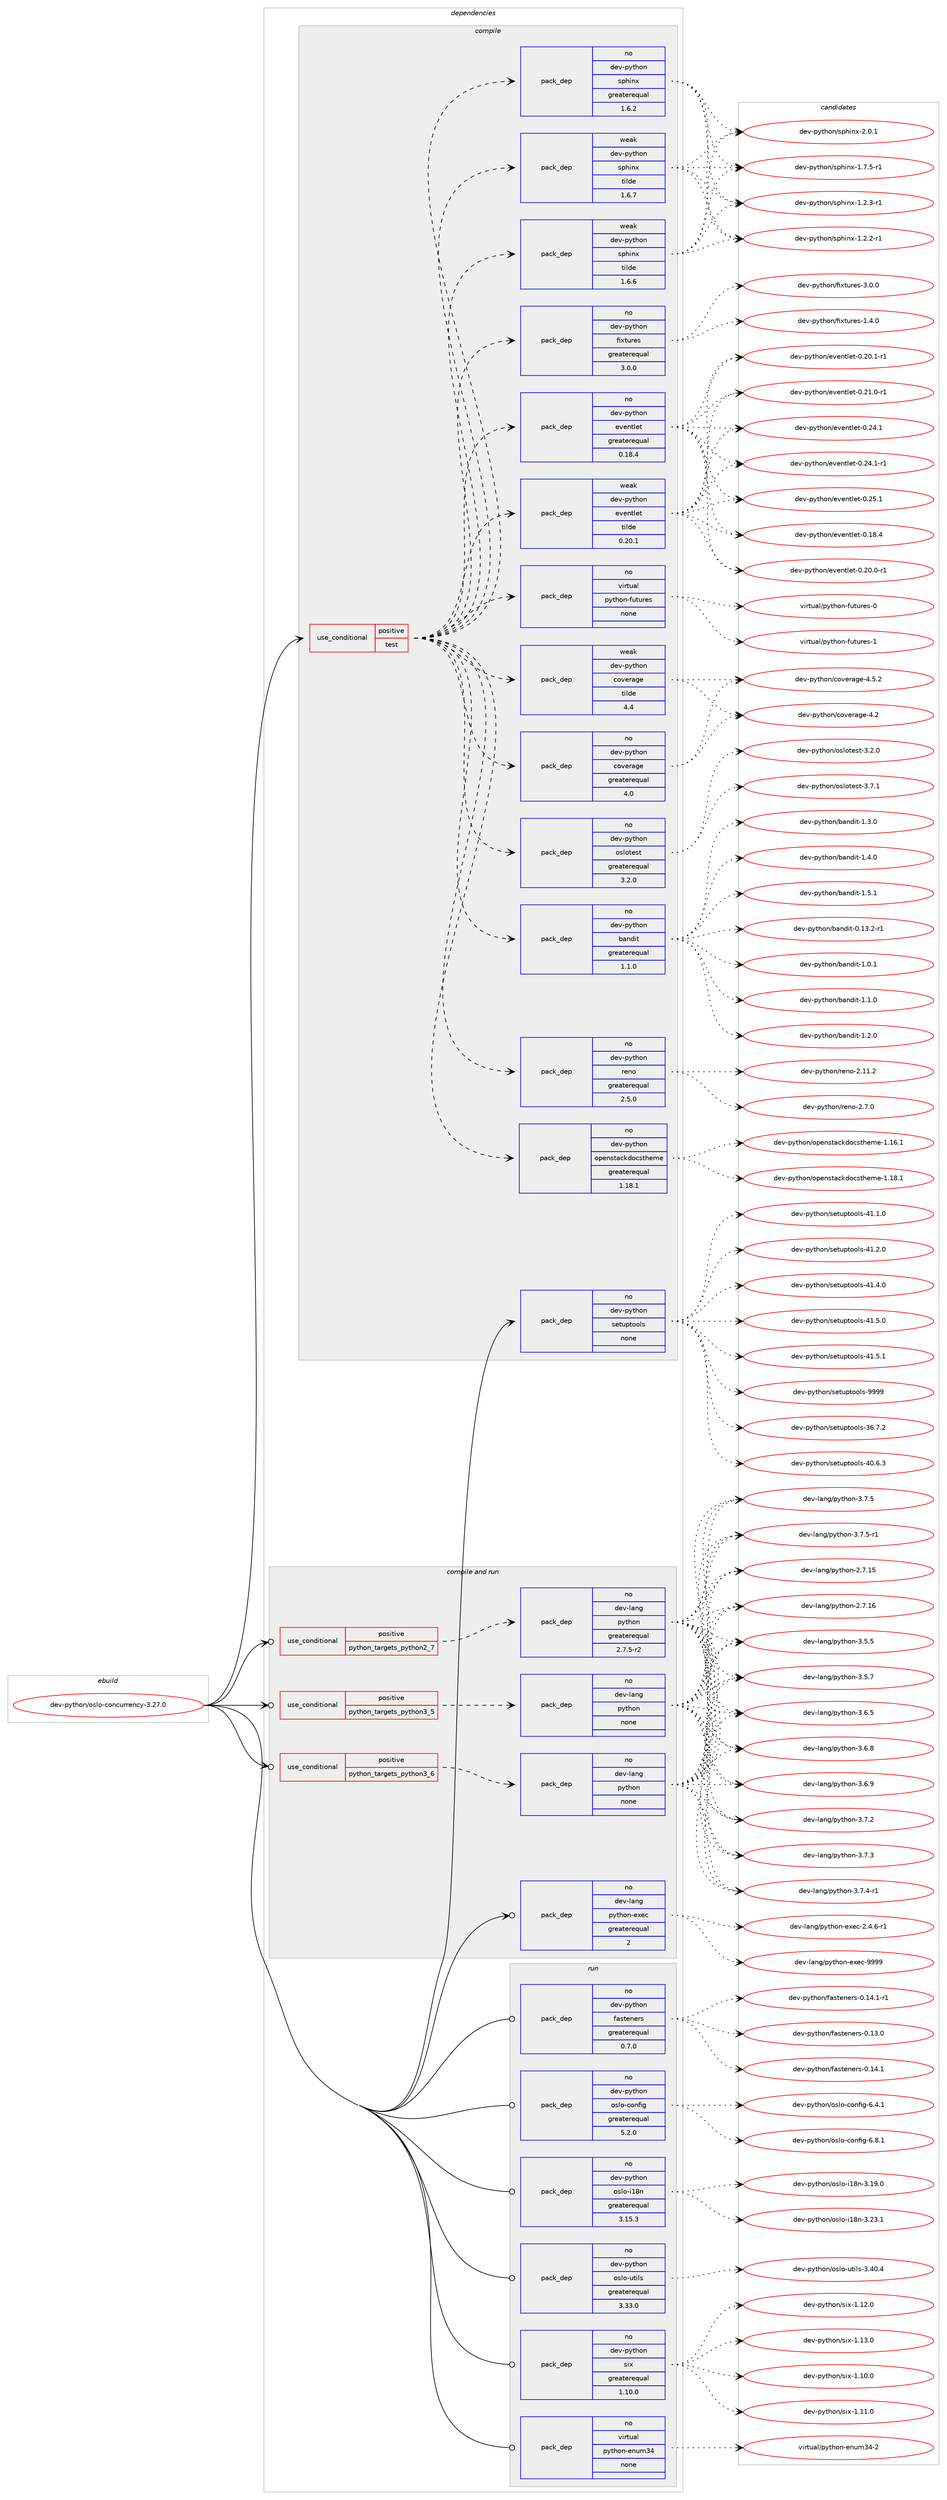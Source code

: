digraph prolog {

# *************
# Graph options
# *************

newrank=true;
concentrate=true;
compound=true;
graph [rankdir=LR,fontname=Helvetica,fontsize=10,ranksep=1.5];#, ranksep=2.5, nodesep=0.2];
edge  [arrowhead=vee];
node  [fontname=Helvetica,fontsize=10];

# **********
# The ebuild
# **********

subgraph cluster_leftcol {
color=gray;
rank=same;
label=<<i>ebuild</i>>;
id [label="dev-python/oslo-concurrency-3.27.0", color=red, width=4, href="../dev-python/oslo-concurrency-3.27.0.svg"];
}

# ****************
# The dependencies
# ****************

subgraph cluster_midcol {
color=gray;
label=<<i>dependencies</i>>;
subgraph cluster_compile {
fillcolor="#eeeeee";
style=filled;
label=<<i>compile</i>>;
subgraph cond143726 {
dependency618641 [label=<<TABLE BORDER="0" CELLBORDER="1" CELLSPACING="0" CELLPADDING="4"><TR><TD ROWSPAN="3" CELLPADDING="10">use_conditional</TD></TR><TR><TD>positive</TD></TR><TR><TD>test</TD></TR></TABLE>>, shape=none, color=red];
subgraph pack463107 {
dependency618642 [label=<<TABLE BORDER="0" CELLBORDER="1" CELLSPACING="0" CELLPADDING="4" WIDTH="220"><TR><TD ROWSPAN="6" CELLPADDING="30">pack_dep</TD></TR><TR><TD WIDTH="110">no</TD></TR><TR><TD>dev-python</TD></TR><TR><TD>oslotest</TD></TR><TR><TD>greaterequal</TD></TR><TR><TD>3.2.0</TD></TR></TABLE>>, shape=none, color=blue];
}
dependency618641:e -> dependency618642:w [weight=20,style="dashed",arrowhead="vee"];
subgraph pack463108 {
dependency618643 [label=<<TABLE BORDER="0" CELLBORDER="1" CELLSPACING="0" CELLPADDING="4" WIDTH="220"><TR><TD ROWSPAN="6" CELLPADDING="30">pack_dep</TD></TR><TR><TD WIDTH="110">no</TD></TR><TR><TD>dev-python</TD></TR><TR><TD>coverage</TD></TR><TR><TD>greaterequal</TD></TR><TR><TD>4.0</TD></TR></TABLE>>, shape=none, color=blue];
}
dependency618641:e -> dependency618643:w [weight=20,style="dashed",arrowhead="vee"];
subgraph pack463109 {
dependency618644 [label=<<TABLE BORDER="0" CELLBORDER="1" CELLSPACING="0" CELLPADDING="4" WIDTH="220"><TR><TD ROWSPAN="6" CELLPADDING="30">pack_dep</TD></TR><TR><TD WIDTH="110">weak</TD></TR><TR><TD>dev-python</TD></TR><TR><TD>coverage</TD></TR><TR><TD>tilde</TD></TR><TR><TD>4.4</TD></TR></TABLE>>, shape=none, color=blue];
}
dependency618641:e -> dependency618644:w [weight=20,style="dashed",arrowhead="vee"];
subgraph pack463110 {
dependency618645 [label=<<TABLE BORDER="0" CELLBORDER="1" CELLSPACING="0" CELLPADDING="4" WIDTH="220"><TR><TD ROWSPAN="6" CELLPADDING="30">pack_dep</TD></TR><TR><TD WIDTH="110">no</TD></TR><TR><TD>virtual</TD></TR><TR><TD>python-futures</TD></TR><TR><TD>none</TD></TR><TR><TD></TD></TR></TABLE>>, shape=none, color=blue];
}
dependency618641:e -> dependency618645:w [weight=20,style="dashed",arrowhead="vee"];
subgraph pack463111 {
dependency618646 [label=<<TABLE BORDER="0" CELLBORDER="1" CELLSPACING="0" CELLPADDING="4" WIDTH="220"><TR><TD ROWSPAN="6" CELLPADDING="30">pack_dep</TD></TR><TR><TD WIDTH="110">no</TD></TR><TR><TD>dev-python</TD></TR><TR><TD>fixtures</TD></TR><TR><TD>greaterequal</TD></TR><TR><TD>3.0.0</TD></TR></TABLE>>, shape=none, color=blue];
}
dependency618641:e -> dependency618646:w [weight=20,style="dashed",arrowhead="vee"];
subgraph pack463112 {
dependency618647 [label=<<TABLE BORDER="0" CELLBORDER="1" CELLSPACING="0" CELLPADDING="4" WIDTH="220"><TR><TD ROWSPAN="6" CELLPADDING="30">pack_dep</TD></TR><TR><TD WIDTH="110">no</TD></TR><TR><TD>dev-python</TD></TR><TR><TD>sphinx</TD></TR><TR><TD>greaterequal</TD></TR><TR><TD>1.6.2</TD></TR></TABLE>>, shape=none, color=blue];
}
dependency618641:e -> dependency618647:w [weight=20,style="dashed",arrowhead="vee"];
subgraph pack463113 {
dependency618648 [label=<<TABLE BORDER="0" CELLBORDER="1" CELLSPACING="0" CELLPADDING="4" WIDTH="220"><TR><TD ROWSPAN="6" CELLPADDING="30">pack_dep</TD></TR><TR><TD WIDTH="110">weak</TD></TR><TR><TD>dev-python</TD></TR><TR><TD>sphinx</TD></TR><TR><TD>tilde</TD></TR><TR><TD>1.6.6</TD></TR></TABLE>>, shape=none, color=blue];
}
dependency618641:e -> dependency618648:w [weight=20,style="dashed",arrowhead="vee"];
subgraph pack463114 {
dependency618649 [label=<<TABLE BORDER="0" CELLBORDER="1" CELLSPACING="0" CELLPADDING="4" WIDTH="220"><TR><TD ROWSPAN="6" CELLPADDING="30">pack_dep</TD></TR><TR><TD WIDTH="110">weak</TD></TR><TR><TD>dev-python</TD></TR><TR><TD>sphinx</TD></TR><TR><TD>tilde</TD></TR><TR><TD>1.6.7</TD></TR></TABLE>>, shape=none, color=blue];
}
dependency618641:e -> dependency618649:w [weight=20,style="dashed",arrowhead="vee"];
subgraph pack463115 {
dependency618650 [label=<<TABLE BORDER="0" CELLBORDER="1" CELLSPACING="0" CELLPADDING="4" WIDTH="220"><TR><TD ROWSPAN="6" CELLPADDING="30">pack_dep</TD></TR><TR><TD WIDTH="110">no</TD></TR><TR><TD>dev-python</TD></TR><TR><TD>openstackdocstheme</TD></TR><TR><TD>greaterequal</TD></TR><TR><TD>1.18.1</TD></TR></TABLE>>, shape=none, color=blue];
}
dependency618641:e -> dependency618650:w [weight=20,style="dashed",arrowhead="vee"];
subgraph pack463116 {
dependency618651 [label=<<TABLE BORDER="0" CELLBORDER="1" CELLSPACING="0" CELLPADDING="4" WIDTH="220"><TR><TD ROWSPAN="6" CELLPADDING="30">pack_dep</TD></TR><TR><TD WIDTH="110">no</TD></TR><TR><TD>dev-python</TD></TR><TR><TD>reno</TD></TR><TR><TD>greaterequal</TD></TR><TR><TD>2.5.0</TD></TR></TABLE>>, shape=none, color=blue];
}
dependency618641:e -> dependency618651:w [weight=20,style="dashed",arrowhead="vee"];
subgraph pack463117 {
dependency618652 [label=<<TABLE BORDER="0" CELLBORDER="1" CELLSPACING="0" CELLPADDING="4" WIDTH="220"><TR><TD ROWSPAN="6" CELLPADDING="30">pack_dep</TD></TR><TR><TD WIDTH="110">no</TD></TR><TR><TD>dev-python</TD></TR><TR><TD>eventlet</TD></TR><TR><TD>greaterequal</TD></TR><TR><TD>0.18.4</TD></TR></TABLE>>, shape=none, color=blue];
}
dependency618641:e -> dependency618652:w [weight=20,style="dashed",arrowhead="vee"];
subgraph pack463118 {
dependency618653 [label=<<TABLE BORDER="0" CELLBORDER="1" CELLSPACING="0" CELLPADDING="4" WIDTH="220"><TR><TD ROWSPAN="6" CELLPADDING="30">pack_dep</TD></TR><TR><TD WIDTH="110">weak</TD></TR><TR><TD>dev-python</TD></TR><TR><TD>eventlet</TD></TR><TR><TD>tilde</TD></TR><TR><TD>0.20.1</TD></TR></TABLE>>, shape=none, color=blue];
}
dependency618641:e -> dependency618653:w [weight=20,style="dashed",arrowhead="vee"];
subgraph pack463119 {
dependency618654 [label=<<TABLE BORDER="0" CELLBORDER="1" CELLSPACING="0" CELLPADDING="4" WIDTH="220"><TR><TD ROWSPAN="6" CELLPADDING="30">pack_dep</TD></TR><TR><TD WIDTH="110">no</TD></TR><TR><TD>dev-python</TD></TR><TR><TD>bandit</TD></TR><TR><TD>greaterequal</TD></TR><TR><TD>1.1.0</TD></TR></TABLE>>, shape=none, color=blue];
}
dependency618641:e -> dependency618654:w [weight=20,style="dashed",arrowhead="vee"];
}
id:e -> dependency618641:w [weight=20,style="solid",arrowhead="vee"];
subgraph pack463120 {
dependency618655 [label=<<TABLE BORDER="0" CELLBORDER="1" CELLSPACING="0" CELLPADDING="4" WIDTH="220"><TR><TD ROWSPAN="6" CELLPADDING="30">pack_dep</TD></TR><TR><TD WIDTH="110">no</TD></TR><TR><TD>dev-python</TD></TR><TR><TD>setuptools</TD></TR><TR><TD>none</TD></TR><TR><TD></TD></TR></TABLE>>, shape=none, color=blue];
}
id:e -> dependency618655:w [weight=20,style="solid",arrowhead="vee"];
}
subgraph cluster_compileandrun {
fillcolor="#eeeeee";
style=filled;
label=<<i>compile and run</i>>;
subgraph cond143727 {
dependency618656 [label=<<TABLE BORDER="0" CELLBORDER="1" CELLSPACING="0" CELLPADDING="4"><TR><TD ROWSPAN="3" CELLPADDING="10">use_conditional</TD></TR><TR><TD>positive</TD></TR><TR><TD>python_targets_python2_7</TD></TR></TABLE>>, shape=none, color=red];
subgraph pack463121 {
dependency618657 [label=<<TABLE BORDER="0" CELLBORDER="1" CELLSPACING="0" CELLPADDING="4" WIDTH="220"><TR><TD ROWSPAN="6" CELLPADDING="30">pack_dep</TD></TR><TR><TD WIDTH="110">no</TD></TR><TR><TD>dev-lang</TD></TR><TR><TD>python</TD></TR><TR><TD>greaterequal</TD></TR><TR><TD>2.7.5-r2</TD></TR></TABLE>>, shape=none, color=blue];
}
dependency618656:e -> dependency618657:w [weight=20,style="dashed",arrowhead="vee"];
}
id:e -> dependency618656:w [weight=20,style="solid",arrowhead="odotvee"];
subgraph cond143728 {
dependency618658 [label=<<TABLE BORDER="0" CELLBORDER="1" CELLSPACING="0" CELLPADDING="4"><TR><TD ROWSPAN="3" CELLPADDING="10">use_conditional</TD></TR><TR><TD>positive</TD></TR><TR><TD>python_targets_python3_5</TD></TR></TABLE>>, shape=none, color=red];
subgraph pack463122 {
dependency618659 [label=<<TABLE BORDER="0" CELLBORDER="1" CELLSPACING="0" CELLPADDING="4" WIDTH="220"><TR><TD ROWSPAN="6" CELLPADDING="30">pack_dep</TD></TR><TR><TD WIDTH="110">no</TD></TR><TR><TD>dev-lang</TD></TR><TR><TD>python</TD></TR><TR><TD>none</TD></TR><TR><TD></TD></TR></TABLE>>, shape=none, color=blue];
}
dependency618658:e -> dependency618659:w [weight=20,style="dashed",arrowhead="vee"];
}
id:e -> dependency618658:w [weight=20,style="solid",arrowhead="odotvee"];
subgraph cond143729 {
dependency618660 [label=<<TABLE BORDER="0" CELLBORDER="1" CELLSPACING="0" CELLPADDING="4"><TR><TD ROWSPAN="3" CELLPADDING="10">use_conditional</TD></TR><TR><TD>positive</TD></TR><TR><TD>python_targets_python3_6</TD></TR></TABLE>>, shape=none, color=red];
subgraph pack463123 {
dependency618661 [label=<<TABLE BORDER="0" CELLBORDER="1" CELLSPACING="0" CELLPADDING="4" WIDTH="220"><TR><TD ROWSPAN="6" CELLPADDING="30">pack_dep</TD></TR><TR><TD WIDTH="110">no</TD></TR><TR><TD>dev-lang</TD></TR><TR><TD>python</TD></TR><TR><TD>none</TD></TR><TR><TD></TD></TR></TABLE>>, shape=none, color=blue];
}
dependency618660:e -> dependency618661:w [weight=20,style="dashed",arrowhead="vee"];
}
id:e -> dependency618660:w [weight=20,style="solid",arrowhead="odotvee"];
subgraph pack463124 {
dependency618662 [label=<<TABLE BORDER="0" CELLBORDER="1" CELLSPACING="0" CELLPADDING="4" WIDTH="220"><TR><TD ROWSPAN="6" CELLPADDING="30">pack_dep</TD></TR><TR><TD WIDTH="110">no</TD></TR><TR><TD>dev-lang</TD></TR><TR><TD>python-exec</TD></TR><TR><TD>greaterequal</TD></TR><TR><TD>2</TD></TR></TABLE>>, shape=none, color=blue];
}
id:e -> dependency618662:w [weight=20,style="solid",arrowhead="odotvee"];
}
subgraph cluster_run {
fillcolor="#eeeeee";
style=filled;
label=<<i>run</i>>;
subgraph pack463125 {
dependency618663 [label=<<TABLE BORDER="0" CELLBORDER="1" CELLSPACING="0" CELLPADDING="4" WIDTH="220"><TR><TD ROWSPAN="6" CELLPADDING="30">pack_dep</TD></TR><TR><TD WIDTH="110">no</TD></TR><TR><TD>dev-python</TD></TR><TR><TD>fasteners</TD></TR><TR><TD>greaterequal</TD></TR><TR><TD>0.7.0</TD></TR></TABLE>>, shape=none, color=blue];
}
id:e -> dependency618663:w [weight=20,style="solid",arrowhead="odot"];
subgraph pack463126 {
dependency618664 [label=<<TABLE BORDER="0" CELLBORDER="1" CELLSPACING="0" CELLPADDING="4" WIDTH="220"><TR><TD ROWSPAN="6" CELLPADDING="30">pack_dep</TD></TR><TR><TD WIDTH="110">no</TD></TR><TR><TD>dev-python</TD></TR><TR><TD>oslo-config</TD></TR><TR><TD>greaterequal</TD></TR><TR><TD>5.2.0</TD></TR></TABLE>>, shape=none, color=blue];
}
id:e -> dependency618664:w [weight=20,style="solid",arrowhead="odot"];
subgraph pack463127 {
dependency618665 [label=<<TABLE BORDER="0" CELLBORDER="1" CELLSPACING="0" CELLPADDING="4" WIDTH="220"><TR><TD ROWSPAN="6" CELLPADDING="30">pack_dep</TD></TR><TR><TD WIDTH="110">no</TD></TR><TR><TD>dev-python</TD></TR><TR><TD>oslo-i18n</TD></TR><TR><TD>greaterequal</TD></TR><TR><TD>3.15.3</TD></TR></TABLE>>, shape=none, color=blue];
}
id:e -> dependency618665:w [weight=20,style="solid",arrowhead="odot"];
subgraph pack463128 {
dependency618666 [label=<<TABLE BORDER="0" CELLBORDER="1" CELLSPACING="0" CELLPADDING="4" WIDTH="220"><TR><TD ROWSPAN="6" CELLPADDING="30">pack_dep</TD></TR><TR><TD WIDTH="110">no</TD></TR><TR><TD>dev-python</TD></TR><TR><TD>oslo-utils</TD></TR><TR><TD>greaterequal</TD></TR><TR><TD>3.33.0</TD></TR></TABLE>>, shape=none, color=blue];
}
id:e -> dependency618666:w [weight=20,style="solid",arrowhead="odot"];
subgraph pack463129 {
dependency618667 [label=<<TABLE BORDER="0" CELLBORDER="1" CELLSPACING="0" CELLPADDING="4" WIDTH="220"><TR><TD ROWSPAN="6" CELLPADDING="30">pack_dep</TD></TR><TR><TD WIDTH="110">no</TD></TR><TR><TD>dev-python</TD></TR><TR><TD>six</TD></TR><TR><TD>greaterequal</TD></TR><TR><TD>1.10.0</TD></TR></TABLE>>, shape=none, color=blue];
}
id:e -> dependency618667:w [weight=20,style="solid",arrowhead="odot"];
subgraph pack463130 {
dependency618668 [label=<<TABLE BORDER="0" CELLBORDER="1" CELLSPACING="0" CELLPADDING="4" WIDTH="220"><TR><TD ROWSPAN="6" CELLPADDING="30">pack_dep</TD></TR><TR><TD WIDTH="110">no</TD></TR><TR><TD>virtual</TD></TR><TR><TD>python-enum34</TD></TR><TR><TD>none</TD></TR><TR><TD></TD></TR></TABLE>>, shape=none, color=blue];
}
id:e -> dependency618668:w [weight=20,style="solid",arrowhead="odot"];
}
}

# **************
# The candidates
# **************

subgraph cluster_choices {
rank=same;
color=gray;
label=<<i>candidates</i>>;

subgraph choice463107 {
color=black;
nodesep=1;
choice1001011184511212111610411111047111115108111116101115116455146504648 [label="dev-python/oslotest-3.2.0", color=red, width=4,href="../dev-python/oslotest-3.2.0.svg"];
choice1001011184511212111610411111047111115108111116101115116455146554649 [label="dev-python/oslotest-3.7.1", color=red, width=4,href="../dev-python/oslotest-3.7.1.svg"];
dependency618642:e -> choice1001011184511212111610411111047111115108111116101115116455146504648:w [style=dotted,weight="100"];
dependency618642:e -> choice1001011184511212111610411111047111115108111116101115116455146554649:w [style=dotted,weight="100"];
}
subgraph choice463108 {
color=black;
nodesep=1;
choice1001011184511212111610411111047991111181011149710310145524650 [label="dev-python/coverage-4.2", color=red, width=4,href="../dev-python/coverage-4.2.svg"];
choice10010111845112121116104111110479911111810111497103101455246534650 [label="dev-python/coverage-4.5.2", color=red, width=4,href="../dev-python/coverage-4.5.2.svg"];
dependency618643:e -> choice1001011184511212111610411111047991111181011149710310145524650:w [style=dotted,weight="100"];
dependency618643:e -> choice10010111845112121116104111110479911111810111497103101455246534650:w [style=dotted,weight="100"];
}
subgraph choice463109 {
color=black;
nodesep=1;
choice1001011184511212111610411111047991111181011149710310145524650 [label="dev-python/coverage-4.2", color=red, width=4,href="../dev-python/coverage-4.2.svg"];
choice10010111845112121116104111110479911111810111497103101455246534650 [label="dev-python/coverage-4.5.2", color=red, width=4,href="../dev-python/coverage-4.5.2.svg"];
dependency618644:e -> choice1001011184511212111610411111047991111181011149710310145524650:w [style=dotted,weight="100"];
dependency618644:e -> choice10010111845112121116104111110479911111810111497103101455246534650:w [style=dotted,weight="100"];
}
subgraph choice463110 {
color=black;
nodesep=1;
choice1181051141161179710847112121116104111110451021171161171141011154548 [label="virtual/python-futures-0", color=red, width=4,href="../virtual/python-futures-0.svg"];
choice1181051141161179710847112121116104111110451021171161171141011154549 [label="virtual/python-futures-1", color=red, width=4,href="../virtual/python-futures-1.svg"];
dependency618645:e -> choice1181051141161179710847112121116104111110451021171161171141011154548:w [style=dotted,weight="100"];
dependency618645:e -> choice1181051141161179710847112121116104111110451021171161171141011154549:w [style=dotted,weight="100"];
}
subgraph choice463111 {
color=black;
nodesep=1;
choice1001011184511212111610411111047102105120116117114101115454946524648 [label="dev-python/fixtures-1.4.0", color=red, width=4,href="../dev-python/fixtures-1.4.0.svg"];
choice1001011184511212111610411111047102105120116117114101115455146484648 [label="dev-python/fixtures-3.0.0", color=red, width=4,href="../dev-python/fixtures-3.0.0.svg"];
dependency618646:e -> choice1001011184511212111610411111047102105120116117114101115454946524648:w [style=dotted,weight="100"];
dependency618646:e -> choice1001011184511212111610411111047102105120116117114101115455146484648:w [style=dotted,weight="100"];
}
subgraph choice463112 {
color=black;
nodesep=1;
choice10010111845112121116104111110471151121041051101204549465046504511449 [label="dev-python/sphinx-1.2.2-r1", color=red, width=4,href="../dev-python/sphinx-1.2.2-r1.svg"];
choice10010111845112121116104111110471151121041051101204549465046514511449 [label="dev-python/sphinx-1.2.3-r1", color=red, width=4,href="../dev-python/sphinx-1.2.3-r1.svg"];
choice10010111845112121116104111110471151121041051101204549465546534511449 [label="dev-python/sphinx-1.7.5-r1", color=red, width=4,href="../dev-python/sphinx-1.7.5-r1.svg"];
choice1001011184511212111610411111047115112104105110120455046484649 [label="dev-python/sphinx-2.0.1", color=red, width=4,href="../dev-python/sphinx-2.0.1.svg"];
dependency618647:e -> choice10010111845112121116104111110471151121041051101204549465046504511449:w [style=dotted,weight="100"];
dependency618647:e -> choice10010111845112121116104111110471151121041051101204549465046514511449:w [style=dotted,weight="100"];
dependency618647:e -> choice10010111845112121116104111110471151121041051101204549465546534511449:w [style=dotted,weight="100"];
dependency618647:e -> choice1001011184511212111610411111047115112104105110120455046484649:w [style=dotted,weight="100"];
}
subgraph choice463113 {
color=black;
nodesep=1;
choice10010111845112121116104111110471151121041051101204549465046504511449 [label="dev-python/sphinx-1.2.2-r1", color=red, width=4,href="../dev-python/sphinx-1.2.2-r1.svg"];
choice10010111845112121116104111110471151121041051101204549465046514511449 [label="dev-python/sphinx-1.2.3-r1", color=red, width=4,href="../dev-python/sphinx-1.2.3-r1.svg"];
choice10010111845112121116104111110471151121041051101204549465546534511449 [label="dev-python/sphinx-1.7.5-r1", color=red, width=4,href="../dev-python/sphinx-1.7.5-r1.svg"];
choice1001011184511212111610411111047115112104105110120455046484649 [label="dev-python/sphinx-2.0.1", color=red, width=4,href="../dev-python/sphinx-2.0.1.svg"];
dependency618648:e -> choice10010111845112121116104111110471151121041051101204549465046504511449:w [style=dotted,weight="100"];
dependency618648:e -> choice10010111845112121116104111110471151121041051101204549465046514511449:w [style=dotted,weight="100"];
dependency618648:e -> choice10010111845112121116104111110471151121041051101204549465546534511449:w [style=dotted,weight="100"];
dependency618648:e -> choice1001011184511212111610411111047115112104105110120455046484649:w [style=dotted,weight="100"];
}
subgraph choice463114 {
color=black;
nodesep=1;
choice10010111845112121116104111110471151121041051101204549465046504511449 [label="dev-python/sphinx-1.2.2-r1", color=red, width=4,href="../dev-python/sphinx-1.2.2-r1.svg"];
choice10010111845112121116104111110471151121041051101204549465046514511449 [label="dev-python/sphinx-1.2.3-r1", color=red, width=4,href="../dev-python/sphinx-1.2.3-r1.svg"];
choice10010111845112121116104111110471151121041051101204549465546534511449 [label="dev-python/sphinx-1.7.5-r1", color=red, width=4,href="../dev-python/sphinx-1.7.5-r1.svg"];
choice1001011184511212111610411111047115112104105110120455046484649 [label="dev-python/sphinx-2.0.1", color=red, width=4,href="../dev-python/sphinx-2.0.1.svg"];
dependency618649:e -> choice10010111845112121116104111110471151121041051101204549465046504511449:w [style=dotted,weight="100"];
dependency618649:e -> choice10010111845112121116104111110471151121041051101204549465046514511449:w [style=dotted,weight="100"];
dependency618649:e -> choice10010111845112121116104111110471151121041051101204549465546534511449:w [style=dotted,weight="100"];
dependency618649:e -> choice1001011184511212111610411111047115112104105110120455046484649:w [style=dotted,weight="100"];
}
subgraph choice463115 {
color=black;
nodesep=1;
choice100101118451121211161041111104711111210111011511697991071001119911511610410110910145494649544649 [label="dev-python/openstackdocstheme-1.16.1", color=red, width=4,href="../dev-python/openstackdocstheme-1.16.1.svg"];
choice100101118451121211161041111104711111210111011511697991071001119911511610410110910145494649564649 [label="dev-python/openstackdocstheme-1.18.1", color=red, width=4,href="../dev-python/openstackdocstheme-1.18.1.svg"];
dependency618650:e -> choice100101118451121211161041111104711111210111011511697991071001119911511610410110910145494649544649:w [style=dotted,weight="100"];
dependency618650:e -> choice100101118451121211161041111104711111210111011511697991071001119911511610410110910145494649564649:w [style=dotted,weight="100"];
}
subgraph choice463116 {
color=black;
nodesep=1;
choice100101118451121211161041111104711410111011145504649494650 [label="dev-python/reno-2.11.2", color=red, width=4,href="../dev-python/reno-2.11.2.svg"];
choice1001011184511212111610411111047114101110111455046554648 [label="dev-python/reno-2.7.0", color=red, width=4,href="../dev-python/reno-2.7.0.svg"];
dependency618651:e -> choice100101118451121211161041111104711410111011145504649494650:w [style=dotted,weight="100"];
dependency618651:e -> choice1001011184511212111610411111047114101110111455046554648:w [style=dotted,weight="100"];
}
subgraph choice463117 {
color=black;
nodesep=1;
choice100101118451121211161041111104710111810111011610810111645484649564652 [label="dev-python/eventlet-0.18.4", color=red, width=4,href="../dev-python/eventlet-0.18.4.svg"];
choice1001011184511212111610411111047101118101110116108101116454846504846484511449 [label="dev-python/eventlet-0.20.0-r1", color=red, width=4,href="../dev-python/eventlet-0.20.0-r1.svg"];
choice1001011184511212111610411111047101118101110116108101116454846504846494511449 [label="dev-python/eventlet-0.20.1-r1", color=red, width=4,href="../dev-python/eventlet-0.20.1-r1.svg"];
choice1001011184511212111610411111047101118101110116108101116454846504946484511449 [label="dev-python/eventlet-0.21.0-r1", color=red, width=4,href="../dev-python/eventlet-0.21.0-r1.svg"];
choice100101118451121211161041111104710111810111011610810111645484650524649 [label="dev-python/eventlet-0.24.1", color=red, width=4,href="../dev-python/eventlet-0.24.1.svg"];
choice1001011184511212111610411111047101118101110116108101116454846505246494511449 [label="dev-python/eventlet-0.24.1-r1", color=red, width=4,href="../dev-python/eventlet-0.24.1-r1.svg"];
choice100101118451121211161041111104710111810111011610810111645484650534649 [label="dev-python/eventlet-0.25.1", color=red, width=4,href="../dev-python/eventlet-0.25.1.svg"];
dependency618652:e -> choice100101118451121211161041111104710111810111011610810111645484649564652:w [style=dotted,weight="100"];
dependency618652:e -> choice1001011184511212111610411111047101118101110116108101116454846504846484511449:w [style=dotted,weight="100"];
dependency618652:e -> choice1001011184511212111610411111047101118101110116108101116454846504846494511449:w [style=dotted,weight="100"];
dependency618652:e -> choice1001011184511212111610411111047101118101110116108101116454846504946484511449:w [style=dotted,weight="100"];
dependency618652:e -> choice100101118451121211161041111104710111810111011610810111645484650524649:w [style=dotted,weight="100"];
dependency618652:e -> choice1001011184511212111610411111047101118101110116108101116454846505246494511449:w [style=dotted,weight="100"];
dependency618652:e -> choice100101118451121211161041111104710111810111011610810111645484650534649:w [style=dotted,weight="100"];
}
subgraph choice463118 {
color=black;
nodesep=1;
choice100101118451121211161041111104710111810111011610810111645484649564652 [label="dev-python/eventlet-0.18.4", color=red, width=4,href="../dev-python/eventlet-0.18.4.svg"];
choice1001011184511212111610411111047101118101110116108101116454846504846484511449 [label="dev-python/eventlet-0.20.0-r1", color=red, width=4,href="../dev-python/eventlet-0.20.0-r1.svg"];
choice1001011184511212111610411111047101118101110116108101116454846504846494511449 [label="dev-python/eventlet-0.20.1-r1", color=red, width=4,href="../dev-python/eventlet-0.20.1-r1.svg"];
choice1001011184511212111610411111047101118101110116108101116454846504946484511449 [label="dev-python/eventlet-0.21.0-r1", color=red, width=4,href="../dev-python/eventlet-0.21.0-r1.svg"];
choice100101118451121211161041111104710111810111011610810111645484650524649 [label="dev-python/eventlet-0.24.1", color=red, width=4,href="../dev-python/eventlet-0.24.1.svg"];
choice1001011184511212111610411111047101118101110116108101116454846505246494511449 [label="dev-python/eventlet-0.24.1-r1", color=red, width=4,href="../dev-python/eventlet-0.24.1-r1.svg"];
choice100101118451121211161041111104710111810111011610810111645484650534649 [label="dev-python/eventlet-0.25.1", color=red, width=4,href="../dev-python/eventlet-0.25.1.svg"];
dependency618653:e -> choice100101118451121211161041111104710111810111011610810111645484649564652:w [style=dotted,weight="100"];
dependency618653:e -> choice1001011184511212111610411111047101118101110116108101116454846504846484511449:w [style=dotted,weight="100"];
dependency618653:e -> choice1001011184511212111610411111047101118101110116108101116454846504846494511449:w [style=dotted,weight="100"];
dependency618653:e -> choice1001011184511212111610411111047101118101110116108101116454846504946484511449:w [style=dotted,weight="100"];
dependency618653:e -> choice100101118451121211161041111104710111810111011610810111645484650524649:w [style=dotted,weight="100"];
dependency618653:e -> choice1001011184511212111610411111047101118101110116108101116454846505246494511449:w [style=dotted,weight="100"];
dependency618653:e -> choice100101118451121211161041111104710111810111011610810111645484650534649:w [style=dotted,weight="100"];
}
subgraph choice463119 {
color=black;
nodesep=1;
choice10010111845112121116104111110479897110100105116454846495146504511449 [label="dev-python/bandit-0.13.2-r1", color=red, width=4,href="../dev-python/bandit-0.13.2-r1.svg"];
choice10010111845112121116104111110479897110100105116454946484649 [label="dev-python/bandit-1.0.1", color=red, width=4,href="../dev-python/bandit-1.0.1.svg"];
choice10010111845112121116104111110479897110100105116454946494648 [label="dev-python/bandit-1.1.0", color=red, width=4,href="../dev-python/bandit-1.1.0.svg"];
choice10010111845112121116104111110479897110100105116454946504648 [label="dev-python/bandit-1.2.0", color=red, width=4,href="../dev-python/bandit-1.2.0.svg"];
choice10010111845112121116104111110479897110100105116454946514648 [label="dev-python/bandit-1.3.0", color=red, width=4,href="../dev-python/bandit-1.3.0.svg"];
choice10010111845112121116104111110479897110100105116454946524648 [label="dev-python/bandit-1.4.0", color=red, width=4,href="../dev-python/bandit-1.4.0.svg"];
choice10010111845112121116104111110479897110100105116454946534649 [label="dev-python/bandit-1.5.1", color=red, width=4,href="../dev-python/bandit-1.5.1.svg"];
dependency618654:e -> choice10010111845112121116104111110479897110100105116454846495146504511449:w [style=dotted,weight="100"];
dependency618654:e -> choice10010111845112121116104111110479897110100105116454946484649:w [style=dotted,weight="100"];
dependency618654:e -> choice10010111845112121116104111110479897110100105116454946494648:w [style=dotted,weight="100"];
dependency618654:e -> choice10010111845112121116104111110479897110100105116454946504648:w [style=dotted,weight="100"];
dependency618654:e -> choice10010111845112121116104111110479897110100105116454946514648:w [style=dotted,weight="100"];
dependency618654:e -> choice10010111845112121116104111110479897110100105116454946524648:w [style=dotted,weight="100"];
dependency618654:e -> choice10010111845112121116104111110479897110100105116454946534649:w [style=dotted,weight="100"];
}
subgraph choice463120 {
color=black;
nodesep=1;
choice100101118451121211161041111104711510111611711211611111110811545515446554650 [label="dev-python/setuptools-36.7.2", color=red, width=4,href="../dev-python/setuptools-36.7.2.svg"];
choice100101118451121211161041111104711510111611711211611111110811545524846544651 [label="dev-python/setuptools-40.6.3", color=red, width=4,href="../dev-python/setuptools-40.6.3.svg"];
choice100101118451121211161041111104711510111611711211611111110811545524946494648 [label="dev-python/setuptools-41.1.0", color=red, width=4,href="../dev-python/setuptools-41.1.0.svg"];
choice100101118451121211161041111104711510111611711211611111110811545524946504648 [label="dev-python/setuptools-41.2.0", color=red, width=4,href="../dev-python/setuptools-41.2.0.svg"];
choice100101118451121211161041111104711510111611711211611111110811545524946524648 [label="dev-python/setuptools-41.4.0", color=red, width=4,href="../dev-python/setuptools-41.4.0.svg"];
choice100101118451121211161041111104711510111611711211611111110811545524946534648 [label="dev-python/setuptools-41.5.0", color=red, width=4,href="../dev-python/setuptools-41.5.0.svg"];
choice100101118451121211161041111104711510111611711211611111110811545524946534649 [label="dev-python/setuptools-41.5.1", color=red, width=4,href="../dev-python/setuptools-41.5.1.svg"];
choice10010111845112121116104111110471151011161171121161111111081154557575757 [label="dev-python/setuptools-9999", color=red, width=4,href="../dev-python/setuptools-9999.svg"];
dependency618655:e -> choice100101118451121211161041111104711510111611711211611111110811545515446554650:w [style=dotted,weight="100"];
dependency618655:e -> choice100101118451121211161041111104711510111611711211611111110811545524846544651:w [style=dotted,weight="100"];
dependency618655:e -> choice100101118451121211161041111104711510111611711211611111110811545524946494648:w [style=dotted,weight="100"];
dependency618655:e -> choice100101118451121211161041111104711510111611711211611111110811545524946504648:w [style=dotted,weight="100"];
dependency618655:e -> choice100101118451121211161041111104711510111611711211611111110811545524946524648:w [style=dotted,weight="100"];
dependency618655:e -> choice100101118451121211161041111104711510111611711211611111110811545524946534648:w [style=dotted,weight="100"];
dependency618655:e -> choice100101118451121211161041111104711510111611711211611111110811545524946534649:w [style=dotted,weight="100"];
dependency618655:e -> choice10010111845112121116104111110471151011161171121161111111081154557575757:w [style=dotted,weight="100"];
}
subgraph choice463121 {
color=black;
nodesep=1;
choice10010111845108971101034711212111610411111045504655464953 [label="dev-lang/python-2.7.15", color=red, width=4,href="../dev-lang/python-2.7.15.svg"];
choice10010111845108971101034711212111610411111045504655464954 [label="dev-lang/python-2.7.16", color=red, width=4,href="../dev-lang/python-2.7.16.svg"];
choice100101118451089711010347112121116104111110455146534653 [label="dev-lang/python-3.5.5", color=red, width=4,href="../dev-lang/python-3.5.5.svg"];
choice100101118451089711010347112121116104111110455146534655 [label="dev-lang/python-3.5.7", color=red, width=4,href="../dev-lang/python-3.5.7.svg"];
choice100101118451089711010347112121116104111110455146544653 [label="dev-lang/python-3.6.5", color=red, width=4,href="../dev-lang/python-3.6.5.svg"];
choice100101118451089711010347112121116104111110455146544656 [label="dev-lang/python-3.6.8", color=red, width=4,href="../dev-lang/python-3.6.8.svg"];
choice100101118451089711010347112121116104111110455146544657 [label="dev-lang/python-3.6.9", color=red, width=4,href="../dev-lang/python-3.6.9.svg"];
choice100101118451089711010347112121116104111110455146554650 [label="dev-lang/python-3.7.2", color=red, width=4,href="../dev-lang/python-3.7.2.svg"];
choice100101118451089711010347112121116104111110455146554651 [label="dev-lang/python-3.7.3", color=red, width=4,href="../dev-lang/python-3.7.3.svg"];
choice1001011184510897110103471121211161041111104551465546524511449 [label="dev-lang/python-3.7.4-r1", color=red, width=4,href="../dev-lang/python-3.7.4-r1.svg"];
choice100101118451089711010347112121116104111110455146554653 [label="dev-lang/python-3.7.5", color=red, width=4,href="../dev-lang/python-3.7.5.svg"];
choice1001011184510897110103471121211161041111104551465546534511449 [label="dev-lang/python-3.7.5-r1", color=red, width=4,href="../dev-lang/python-3.7.5-r1.svg"];
dependency618657:e -> choice10010111845108971101034711212111610411111045504655464953:w [style=dotted,weight="100"];
dependency618657:e -> choice10010111845108971101034711212111610411111045504655464954:w [style=dotted,weight="100"];
dependency618657:e -> choice100101118451089711010347112121116104111110455146534653:w [style=dotted,weight="100"];
dependency618657:e -> choice100101118451089711010347112121116104111110455146534655:w [style=dotted,weight="100"];
dependency618657:e -> choice100101118451089711010347112121116104111110455146544653:w [style=dotted,weight="100"];
dependency618657:e -> choice100101118451089711010347112121116104111110455146544656:w [style=dotted,weight="100"];
dependency618657:e -> choice100101118451089711010347112121116104111110455146544657:w [style=dotted,weight="100"];
dependency618657:e -> choice100101118451089711010347112121116104111110455146554650:w [style=dotted,weight="100"];
dependency618657:e -> choice100101118451089711010347112121116104111110455146554651:w [style=dotted,weight="100"];
dependency618657:e -> choice1001011184510897110103471121211161041111104551465546524511449:w [style=dotted,weight="100"];
dependency618657:e -> choice100101118451089711010347112121116104111110455146554653:w [style=dotted,weight="100"];
dependency618657:e -> choice1001011184510897110103471121211161041111104551465546534511449:w [style=dotted,weight="100"];
}
subgraph choice463122 {
color=black;
nodesep=1;
choice10010111845108971101034711212111610411111045504655464953 [label="dev-lang/python-2.7.15", color=red, width=4,href="../dev-lang/python-2.7.15.svg"];
choice10010111845108971101034711212111610411111045504655464954 [label="dev-lang/python-2.7.16", color=red, width=4,href="../dev-lang/python-2.7.16.svg"];
choice100101118451089711010347112121116104111110455146534653 [label="dev-lang/python-3.5.5", color=red, width=4,href="../dev-lang/python-3.5.5.svg"];
choice100101118451089711010347112121116104111110455146534655 [label="dev-lang/python-3.5.7", color=red, width=4,href="../dev-lang/python-3.5.7.svg"];
choice100101118451089711010347112121116104111110455146544653 [label="dev-lang/python-3.6.5", color=red, width=4,href="../dev-lang/python-3.6.5.svg"];
choice100101118451089711010347112121116104111110455146544656 [label="dev-lang/python-3.6.8", color=red, width=4,href="../dev-lang/python-3.6.8.svg"];
choice100101118451089711010347112121116104111110455146544657 [label="dev-lang/python-3.6.9", color=red, width=4,href="../dev-lang/python-3.6.9.svg"];
choice100101118451089711010347112121116104111110455146554650 [label="dev-lang/python-3.7.2", color=red, width=4,href="../dev-lang/python-3.7.2.svg"];
choice100101118451089711010347112121116104111110455146554651 [label="dev-lang/python-3.7.3", color=red, width=4,href="../dev-lang/python-3.7.3.svg"];
choice1001011184510897110103471121211161041111104551465546524511449 [label="dev-lang/python-3.7.4-r1", color=red, width=4,href="../dev-lang/python-3.7.4-r1.svg"];
choice100101118451089711010347112121116104111110455146554653 [label="dev-lang/python-3.7.5", color=red, width=4,href="../dev-lang/python-3.7.5.svg"];
choice1001011184510897110103471121211161041111104551465546534511449 [label="dev-lang/python-3.7.5-r1", color=red, width=4,href="../dev-lang/python-3.7.5-r1.svg"];
dependency618659:e -> choice10010111845108971101034711212111610411111045504655464953:w [style=dotted,weight="100"];
dependency618659:e -> choice10010111845108971101034711212111610411111045504655464954:w [style=dotted,weight="100"];
dependency618659:e -> choice100101118451089711010347112121116104111110455146534653:w [style=dotted,weight="100"];
dependency618659:e -> choice100101118451089711010347112121116104111110455146534655:w [style=dotted,weight="100"];
dependency618659:e -> choice100101118451089711010347112121116104111110455146544653:w [style=dotted,weight="100"];
dependency618659:e -> choice100101118451089711010347112121116104111110455146544656:w [style=dotted,weight="100"];
dependency618659:e -> choice100101118451089711010347112121116104111110455146544657:w [style=dotted,weight="100"];
dependency618659:e -> choice100101118451089711010347112121116104111110455146554650:w [style=dotted,weight="100"];
dependency618659:e -> choice100101118451089711010347112121116104111110455146554651:w [style=dotted,weight="100"];
dependency618659:e -> choice1001011184510897110103471121211161041111104551465546524511449:w [style=dotted,weight="100"];
dependency618659:e -> choice100101118451089711010347112121116104111110455146554653:w [style=dotted,weight="100"];
dependency618659:e -> choice1001011184510897110103471121211161041111104551465546534511449:w [style=dotted,weight="100"];
}
subgraph choice463123 {
color=black;
nodesep=1;
choice10010111845108971101034711212111610411111045504655464953 [label="dev-lang/python-2.7.15", color=red, width=4,href="../dev-lang/python-2.7.15.svg"];
choice10010111845108971101034711212111610411111045504655464954 [label="dev-lang/python-2.7.16", color=red, width=4,href="../dev-lang/python-2.7.16.svg"];
choice100101118451089711010347112121116104111110455146534653 [label="dev-lang/python-3.5.5", color=red, width=4,href="../dev-lang/python-3.5.5.svg"];
choice100101118451089711010347112121116104111110455146534655 [label="dev-lang/python-3.5.7", color=red, width=4,href="../dev-lang/python-3.5.7.svg"];
choice100101118451089711010347112121116104111110455146544653 [label="dev-lang/python-3.6.5", color=red, width=4,href="../dev-lang/python-3.6.5.svg"];
choice100101118451089711010347112121116104111110455146544656 [label="dev-lang/python-3.6.8", color=red, width=4,href="../dev-lang/python-3.6.8.svg"];
choice100101118451089711010347112121116104111110455146544657 [label="dev-lang/python-3.6.9", color=red, width=4,href="../dev-lang/python-3.6.9.svg"];
choice100101118451089711010347112121116104111110455146554650 [label="dev-lang/python-3.7.2", color=red, width=4,href="../dev-lang/python-3.7.2.svg"];
choice100101118451089711010347112121116104111110455146554651 [label="dev-lang/python-3.7.3", color=red, width=4,href="../dev-lang/python-3.7.3.svg"];
choice1001011184510897110103471121211161041111104551465546524511449 [label="dev-lang/python-3.7.4-r1", color=red, width=4,href="../dev-lang/python-3.7.4-r1.svg"];
choice100101118451089711010347112121116104111110455146554653 [label="dev-lang/python-3.7.5", color=red, width=4,href="../dev-lang/python-3.7.5.svg"];
choice1001011184510897110103471121211161041111104551465546534511449 [label="dev-lang/python-3.7.5-r1", color=red, width=4,href="../dev-lang/python-3.7.5-r1.svg"];
dependency618661:e -> choice10010111845108971101034711212111610411111045504655464953:w [style=dotted,weight="100"];
dependency618661:e -> choice10010111845108971101034711212111610411111045504655464954:w [style=dotted,weight="100"];
dependency618661:e -> choice100101118451089711010347112121116104111110455146534653:w [style=dotted,weight="100"];
dependency618661:e -> choice100101118451089711010347112121116104111110455146534655:w [style=dotted,weight="100"];
dependency618661:e -> choice100101118451089711010347112121116104111110455146544653:w [style=dotted,weight="100"];
dependency618661:e -> choice100101118451089711010347112121116104111110455146544656:w [style=dotted,weight="100"];
dependency618661:e -> choice100101118451089711010347112121116104111110455146544657:w [style=dotted,weight="100"];
dependency618661:e -> choice100101118451089711010347112121116104111110455146554650:w [style=dotted,weight="100"];
dependency618661:e -> choice100101118451089711010347112121116104111110455146554651:w [style=dotted,weight="100"];
dependency618661:e -> choice1001011184510897110103471121211161041111104551465546524511449:w [style=dotted,weight="100"];
dependency618661:e -> choice100101118451089711010347112121116104111110455146554653:w [style=dotted,weight="100"];
dependency618661:e -> choice1001011184510897110103471121211161041111104551465546534511449:w [style=dotted,weight="100"];
}
subgraph choice463124 {
color=black;
nodesep=1;
choice10010111845108971101034711212111610411111045101120101994550465246544511449 [label="dev-lang/python-exec-2.4.6-r1", color=red, width=4,href="../dev-lang/python-exec-2.4.6-r1.svg"];
choice10010111845108971101034711212111610411111045101120101994557575757 [label="dev-lang/python-exec-9999", color=red, width=4,href="../dev-lang/python-exec-9999.svg"];
dependency618662:e -> choice10010111845108971101034711212111610411111045101120101994550465246544511449:w [style=dotted,weight="100"];
dependency618662:e -> choice10010111845108971101034711212111610411111045101120101994557575757:w [style=dotted,weight="100"];
}
subgraph choice463125 {
color=black;
nodesep=1;
choice10010111845112121116104111110471029711511610111010111411545484649514648 [label="dev-python/fasteners-0.13.0", color=red, width=4,href="../dev-python/fasteners-0.13.0.svg"];
choice10010111845112121116104111110471029711511610111010111411545484649524649 [label="dev-python/fasteners-0.14.1", color=red, width=4,href="../dev-python/fasteners-0.14.1.svg"];
choice100101118451121211161041111104710297115116101110101114115454846495246494511449 [label="dev-python/fasteners-0.14.1-r1", color=red, width=4,href="../dev-python/fasteners-0.14.1-r1.svg"];
dependency618663:e -> choice10010111845112121116104111110471029711511610111010111411545484649514648:w [style=dotted,weight="100"];
dependency618663:e -> choice10010111845112121116104111110471029711511610111010111411545484649524649:w [style=dotted,weight="100"];
dependency618663:e -> choice100101118451121211161041111104710297115116101110101114115454846495246494511449:w [style=dotted,weight="100"];
}
subgraph choice463126 {
color=black;
nodesep=1;
choice10010111845112121116104111110471111151081114599111110102105103455446524649 [label="dev-python/oslo-config-6.4.1", color=red, width=4,href="../dev-python/oslo-config-6.4.1.svg"];
choice10010111845112121116104111110471111151081114599111110102105103455446564649 [label="dev-python/oslo-config-6.8.1", color=red, width=4,href="../dev-python/oslo-config-6.8.1.svg"];
dependency618664:e -> choice10010111845112121116104111110471111151081114599111110102105103455446524649:w [style=dotted,weight="100"];
dependency618664:e -> choice10010111845112121116104111110471111151081114599111110102105103455446564649:w [style=dotted,weight="100"];
}
subgraph choice463127 {
color=black;
nodesep=1;
choice100101118451121211161041111104711111510811145105495611045514649574648 [label="dev-python/oslo-i18n-3.19.0", color=red, width=4,href="../dev-python/oslo-i18n-3.19.0.svg"];
choice100101118451121211161041111104711111510811145105495611045514650514649 [label="dev-python/oslo-i18n-3.23.1", color=red, width=4,href="../dev-python/oslo-i18n-3.23.1.svg"];
dependency618665:e -> choice100101118451121211161041111104711111510811145105495611045514649574648:w [style=dotted,weight="100"];
dependency618665:e -> choice100101118451121211161041111104711111510811145105495611045514650514649:w [style=dotted,weight="100"];
}
subgraph choice463128 {
color=black;
nodesep=1;
choice10010111845112121116104111110471111151081114511711610510811545514652484652 [label="dev-python/oslo-utils-3.40.4", color=red, width=4,href="../dev-python/oslo-utils-3.40.4.svg"];
dependency618666:e -> choice10010111845112121116104111110471111151081114511711610510811545514652484652:w [style=dotted,weight="100"];
}
subgraph choice463129 {
color=black;
nodesep=1;
choice100101118451121211161041111104711510512045494649484648 [label="dev-python/six-1.10.0", color=red, width=4,href="../dev-python/six-1.10.0.svg"];
choice100101118451121211161041111104711510512045494649494648 [label="dev-python/six-1.11.0", color=red, width=4,href="../dev-python/six-1.11.0.svg"];
choice100101118451121211161041111104711510512045494649504648 [label="dev-python/six-1.12.0", color=red, width=4,href="../dev-python/six-1.12.0.svg"];
choice100101118451121211161041111104711510512045494649514648 [label="dev-python/six-1.13.0", color=red, width=4,href="../dev-python/six-1.13.0.svg"];
dependency618667:e -> choice100101118451121211161041111104711510512045494649484648:w [style=dotted,weight="100"];
dependency618667:e -> choice100101118451121211161041111104711510512045494649494648:w [style=dotted,weight="100"];
dependency618667:e -> choice100101118451121211161041111104711510512045494649504648:w [style=dotted,weight="100"];
dependency618667:e -> choice100101118451121211161041111104711510512045494649514648:w [style=dotted,weight="100"];
}
subgraph choice463130 {
color=black;
nodesep=1;
choice11810511411611797108471121211161041111104510111011710951524550 [label="virtual/python-enum34-2", color=red, width=4,href="../virtual/python-enum34-2.svg"];
dependency618668:e -> choice11810511411611797108471121211161041111104510111011710951524550:w [style=dotted,weight="100"];
}
}

}
